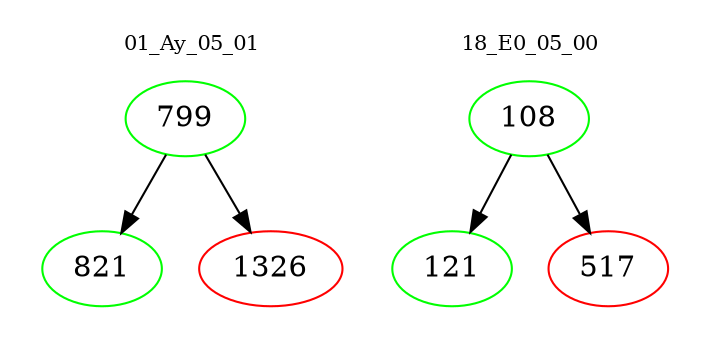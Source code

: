 digraph{
subgraph cluster_0 {
color = white
label = "01_Ay_05_01";
fontsize=10;
T0_799 [label="799", color="green"]
T0_799 -> T0_821 [color="black"]
T0_821 [label="821", color="green"]
T0_799 -> T0_1326 [color="black"]
T0_1326 [label="1326", color="red"]
}
subgraph cluster_1 {
color = white
label = "18_E0_05_00";
fontsize=10;
T1_108 [label="108", color="green"]
T1_108 -> T1_121 [color="black"]
T1_121 [label="121", color="green"]
T1_108 -> T1_517 [color="black"]
T1_517 [label="517", color="red"]
}
}

